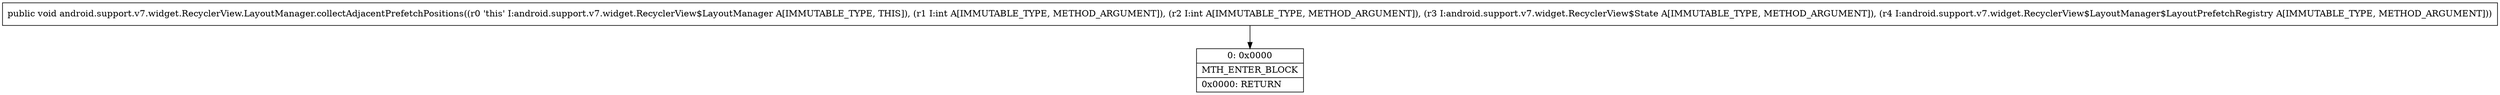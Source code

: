 digraph "CFG forandroid.support.v7.widget.RecyclerView.LayoutManager.collectAdjacentPrefetchPositions(IILandroid\/support\/v7\/widget\/RecyclerView$State;Landroid\/support\/v7\/widget\/RecyclerView$LayoutManager$LayoutPrefetchRegistry;)V" {
Node_0 [shape=record,label="{0\:\ 0x0000|MTH_ENTER_BLOCK\l|0x0000: RETURN   \l}"];
MethodNode[shape=record,label="{public void android.support.v7.widget.RecyclerView.LayoutManager.collectAdjacentPrefetchPositions((r0 'this' I:android.support.v7.widget.RecyclerView$LayoutManager A[IMMUTABLE_TYPE, THIS]), (r1 I:int A[IMMUTABLE_TYPE, METHOD_ARGUMENT]), (r2 I:int A[IMMUTABLE_TYPE, METHOD_ARGUMENT]), (r3 I:android.support.v7.widget.RecyclerView$State A[IMMUTABLE_TYPE, METHOD_ARGUMENT]), (r4 I:android.support.v7.widget.RecyclerView$LayoutManager$LayoutPrefetchRegistry A[IMMUTABLE_TYPE, METHOD_ARGUMENT])) }"];
MethodNode -> Node_0;
}

